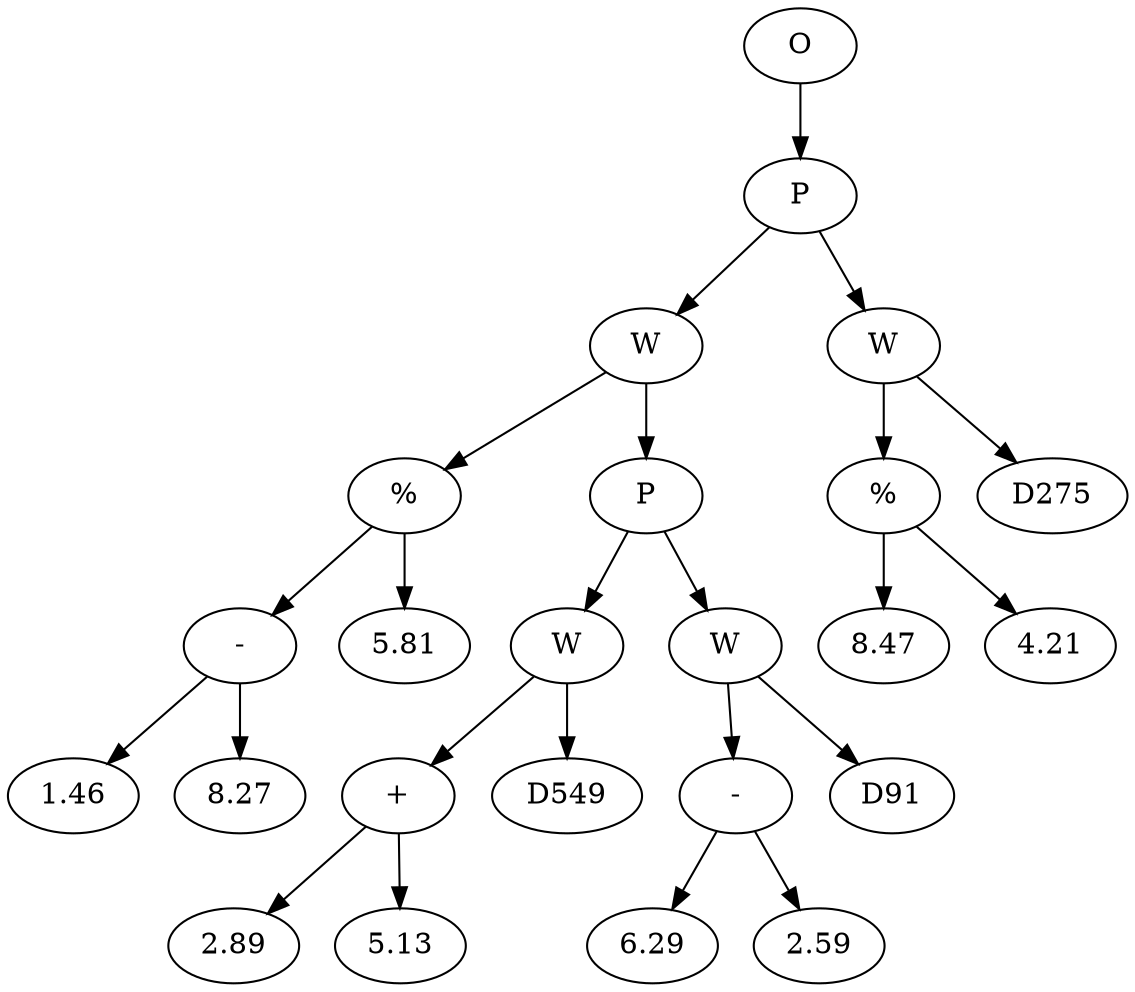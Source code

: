 // Tree
digraph {
	3006729 [label=O]
	3006730 [label=P]
	3006729 -> 3006730
	3006731 [label=W]
	3006730 -> 3006731
	3006732 [label="%"]
	3006731 -> 3006732
	3006733 [label="-"]
	3006732 -> 3006733
	3006734 [label=1.46]
	3006733 -> 3006734
	3006735 [label=8.27]
	3006733 -> 3006735
	3006736 [label=5.81]
	3006732 -> 3006736
	3006737 [label=P]
	3006731 -> 3006737
	3006738 [label=W]
	3006737 -> 3006738
	3006739 [label="+"]
	3006738 -> 3006739
	3006740 [label=2.89]
	3006739 -> 3006740
	3006741 [label=5.13]
	3006739 -> 3006741
	3006742 [label=D549]
	3006738 -> 3006742
	3006743 [label=W]
	3006737 -> 3006743
	3006744 [label="-"]
	3006743 -> 3006744
	3006745 [label=6.29]
	3006744 -> 3006745
	3006746 [label=2.59]
	3006744 -> 3006746
	3006747 [label=D91]
	3006743 -> 3006747
	3006748 [label=W]
	3006730 -> 3006748
	3006749 [label="%"]
	3006748 -> 3006749
	3006750 [label=8.47]
	3006749 -> 3006750
	3006751 [label=4.21]
	3006749 -> 3006751
	3006752 [label=D275]
	3006748 -> 3006752
}
